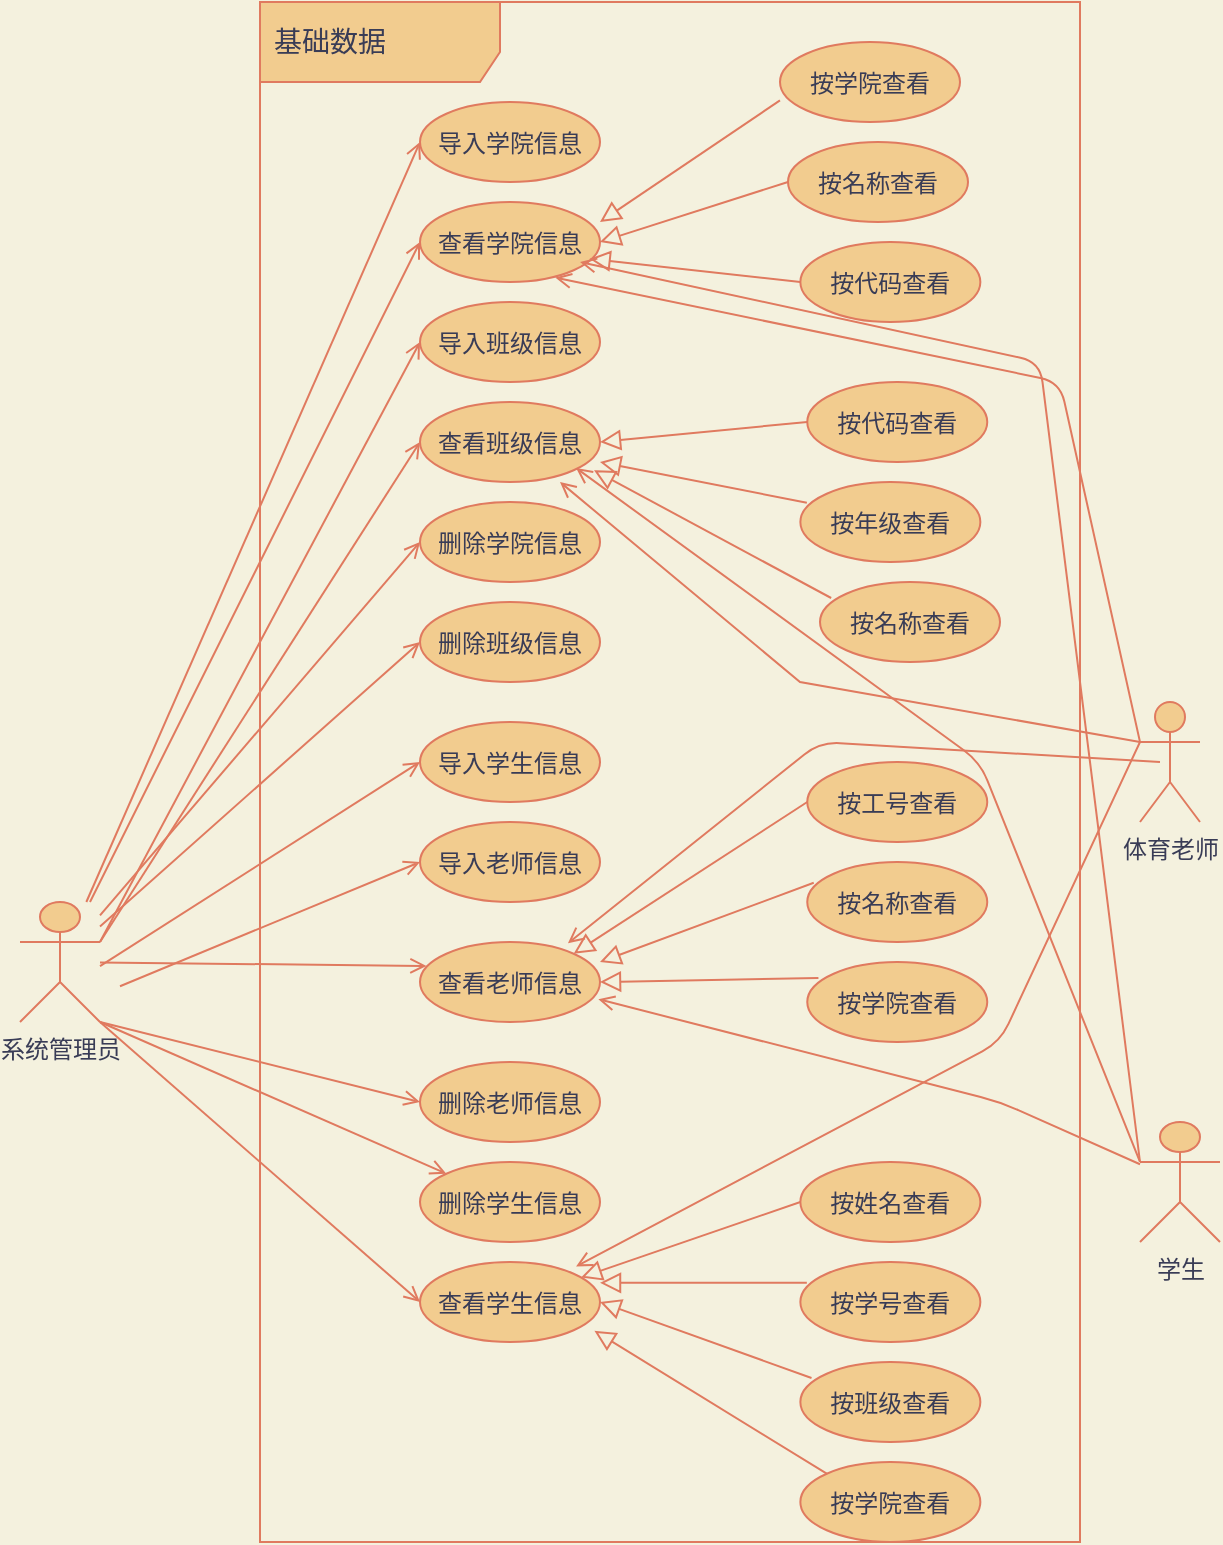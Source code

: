 <mxfile version="15.4.0" type="device"><diagram id="RRN_mitzonyfID3dqr2r" name="第 1 页"><mxGraphModel dx="1024" dy="592" grid="1" gridSize="10" guides="1" tooltips="1" connect="0" arrows="1" fold="1" page="1" pageScale="1" pageWidth="827" pageHeight="1169" background="#F4F1DE" math="0" shadow="0"><root><mxCell id="0"/><mxCell id="1" parent="0"/><mxCell id="ysnsdRKkmyNgRE77PdFc-1" value="系统管理员" style="shape=umlActor;verticalLabelPosition=bottom;verticalAlign=top;html=1;outlineConnect=0;fillColor=#F2CC8F;strokeColor=#E07A5F;fontColor=#393C56;" parent="1" vertex="1"><mxGeometry x="30" y="530" width="40" height="60" as="geometry"/></mxCell><mxCell id="ysnsdRKkmyNgRE77PdFc-15" value="导入学院信息" style="ellipse;fillColor=#F2CC8F;strokeColor=#E07A5F;fontColor=#393C56;" parent="1" vertex="1"><mxGeometry x="230" y="130" width="90" height="40" as="geometry"/></mxCell><mxCell id="ysnsdRKkmyNgRE77PdFc-17" value="查看学院信息" style="ellipse;fillColor=#F2CC8F;strokeColor=#E07A5F;fontColor=#393C56;" parent="1" vertex="1"><mxGeometry x="230" y="180" width="90" height="40" as="geometry"/></mxCell><mxCell id="ysnsdRKkmyNgRE77PdFc-18" value="导入班级信息" style="ellipse;fillColor=#F2CC8F;strokeColor=#E07A5F;fontColor=#393C56;" parent="1" vertex="1"><mxGeometry x="230" y="230" width="90" height="40" as="geometry"/></mxCell><mxCell id="ysnsdRKkmyNgRE77PdFc-19" value="" style="endArrow=open;startArrow=none;endFill=0;startFill=0;html=1;verticalAlign=bottom;labelBackgroundColor=none;strokeWidth=1;rounded=0;entryX=0;entryY=0.5;entryDx=0;entryDy=0;strokeColor=#E07A5F;fontColor=#393C56;" parent="1" source="ysnsdRKkmyNgRE77PdFc-1" target="ysnsdRKkmyNgRE77PdFc-15" edge="1"><mxGeometry width="160" relative="1" as="geometry"><mxPoint x="140" y="179" as="sourcePoint"/><mxPoint x="241.62" y="69.6" as="targetPoint"/></mxGeometry></mxCell><mxCell id="ysnsdRKkmyNgRE77PdFc-20" value="" style="endArrow=open;startArrow=none;endFill=0;startFill=0;html=1;verticalAlign=bottom;labelBackgroundColor=none;strokeWidth=1;rounded=0;entryX=0;entryY=0.5;entryDx=0;entryDy=0;strokeColor=#E07A5F;fontColor=#393C56;" parent="1" source="ysnsdRKkmyNgRE77PdFc-1" target="ysnsdRKkmyNgRE77PdFc-17" edge="1"><mxGeometry width="160" relative="1" as="geometry"><mxPoint x="140" y="189" as="sourcePoint"/><mxPoint x="251.62" y="79.6" as="targetPoint"/></mxGeometry></mxCell><mxCell id="ysnsdRKkmyNgRE77PdFc-21" value="" style="endArrow=open;startArrow=none;endFill=0;startFill=0;html=1;verticalAlign=bottom;labelBackgroundColor=none;strokeWidth=1;rounded=0;entryX=0;entryY=0.5;entryDx=0;entryDy=0;exitX=1;exitY=0.333;exitDx=0;exitDy=0;exitPerimeter=0;strokeColor=#E07A5F;fontColor=#393C56;" parent="1" source="ysnsdRKkmyNgRE77PdFc-1" target="ysnsdRKkmyNgRE77PdFc-18" edge="1"><mxGeometry width="160" relative="1" as="geometry"><mxPoint x="140" y="199" as="sourcePoint"/><mxPoint x="261.62" y="89.6" as="targetPoint"/></mxGeometry></mxCell><mxCell id="ysnsdRKkmyNgRE77PdFc-31" value="按学院查看" style="ellipse;fillColor=#F2CC8F;strokeColor=#E07A5F;fontColor=#393C56;" parent="1" vertex="1"><mxGeometry x="410" y="100" width="90" height="40" as="geometry"/></mxCell><mxCell id="ysnsdRKkmyNgRE77PdFc-32" value="" style="endArrow=block;startArrow=none;endFill=0;startFill=0;endSize=8;html=1;verticalAlign=bottom;labelBackgroundColor=none;rounded=0;entryX=1;entryY=0.25;entryDx=0;entryDy=0;exitX=0;exitY=0.73;exitDx=0;exitDy=0;exitPerimeter=0;entryPerimeter=0;strokeColor=#E07A5F;fontColor=#393C56;" parent="1" source="ysnsdRKkmyNgRE77PdFc-31" target="ysnsdRKkmyNgRE77PdFc-17" edge="1"><mxGeometry width="160" relative="1" as="geometry"><mxPoint x="410" y="170" as="sourcePoint"/><mxPoint x="500" y="210" as="targetPoint"/></mxGeometry></mxCell><mxCell id="ysnsdRKkmyNgRE77PdFc-33" value="按代码查看" style="ellipse;fillColor=#F2CC8F;strokeColor=#E07A5F;fontColor=#393C56;" parent="1" vertex="1"><mxGeometry x="420.18" y="200" width="90" height="40" as="geometry"/></mxCell><mxCell id="ysnsdRKkmyNgRE77PdFc-34" value="按名称查看" style="ellipse;fillColor=#F2CC8F;strokeColor=#E07A5F;fontColor=#393C56;" parent="1" vertex="1"><mxGeometry x="414" y="150" width="90" height="40" as="geometry"/></mxCell><mxCell id="ysnsdRKkmyNgRE77PdFc-35" value="" style="endArrow=block;startArrow=none;endFill=0;startFill=0;endSize=8;html=1;verticalAlign=bottom;labelBackgroundColor=none;rounded=0;entryX=1;entryY=0.5;entryDx=0;entryDy=0;exitX=0;exitY=0.5;exitDx=0;exitDy=0;strokeColor=#E07A5F;fontColor=#393C56;" parent="1" source="ysnsdRKkmyNgRE77PdFc-34" target="ysnsdRKkmyNgRE77PdFc-17" edge="1"><mxGeometry width="160" relative="1" as="geometry"><mxPoint x="420" y="159.2" as="sourcePoint"/><mxPoint x="330" y="210" as="targetPoint"/></mxGeometry></mxCell><mxCell id="ysnsdRKkmyNgRE77PdFc-36" value="" style="endArrow=block;startArrow=none;endFill=0;startFill=0;endSize=8;html=1;verticalAlign=bottom;labelBackgroundColor=none;rounded=0;exitX=0;exitY=0.5;exitDx=0;exitDy=0;entryX=0.942;entryY=0.71;entryDx=0;entryDy=0;entryPerimeter=0;strokeColor=#E07A5F;fontColor=#393C56;" parent="1" source="ysnsdRKkmyNgRE77PdFc-33" target="ysnsdRKkmyNgRE77PdFc-17" edge="1"><mxGeometry width="160" relative="1" as="geometry"><mxPoint x="430" y="169.2" as="sourcePoint"/><mxPoint x="320" y="200" as="targetPoint"/></mxGeometry></mxCell><mxCell id="ysnsdRKkmyNgRE77PdFc-37" value="查看班级信息" style="ellipse;fillColor=#F2CC8F;strokeColor=#E07A5F;fontColor=#393C56;" parent="1" vertex="1"><mxGeometry x="230" y="280" width="90" height="40" as="geometry"/></mxCell><mxCell id="ysnsdRKkmyNgRE77PdFc-38" value="按工号查看" style="ellipse;fillColor=#F2CC8F;strokeColor=#E07A5F;fontColor=#393C56;" parent="1" vertex="1"><mxGeometry x="423.63" y="460" width="90" height="40" as="geometry"/></mxCell><mxCell id="ysnsdRKkmyNgRE77PdFc-39" value="" style="endArrow=block;startArrow=none;endFill=0;startFill=0;endSize=8;html=1;verticalAlign=bottom;labelBackgroundColor=none;rounded=0;exitX=0;exitY=0.5;exitDx=0;exitDy=0;entryX=1;entryY=0;entryDx=0;entryDy=0;strokeColor=#E07A5F;fontColor=#393C56;" parent="1" source="ysnsdRKkmyNgRE77PdFc-38" target="ysnsdRKkmyNgRE77PdFc-71" edge="1"><mxGeometry width="160" relative="1" as="geometry"><mxPoint x="439.23" y="470" as="sourcePoint"/><mxPoint x="314.004" y="517.74" as="targetPoint"/></mxGeometry></mxCell><mxCell id="ysnsdRKkmyNgRE77PdFc-41" value="按名称查看" style="ellipse;fillColor=#F2CC8F;strokeColor=#E07A5F;fontColor=#393C56;" parent="1" vertex="1"><mxGeometry x="423.63" y="510" width="90" height="40" as="geometry"/></mxCell><mxCell id="ysnsdRKkmyNgRE77PdFc-42" value="" style="endArrow=block;startArrow=none;endFill=0;startFill=0;endSize=8;html=1;verticalAlign=bottom;labelBackgroundColor=none;rounded=0;exitX=0.036;exitY=0.26;exitDx=0;exitDy=0;exitPerimeter=0;entryX=1;entryY=0.25;entryDx=0;entryDy=0;entryPerimeter=0;strokeColor=#E07A5F;fontColor=#393C56;" parent="1" source="ysnsdRKkmyNgRE77PdFc-41" target="ysnsdRKkmyNgRE77PdFc-71" edge="1"><mxGeometry width="160" relative="1" as="geometry"><mxPoint x="449.23" y="459.2" as="sourcePoint"/><mxPoint x="323.45" y="520.4" as="targetPoint"/></mxGeometry></mxCell><mxCell id="ysnsdRKkmyNgRE77PdFc-53" value="按学院查看" style="ellipse;fillColor=#F2CC8F;strokeColor=#E07A5F;fontColor=#393C56;" parent="1" vertex="1"><mxGeometry x="423.63" y="560" width="90" height="40" as="geometry"/></mxCell><mxCell id="ysnsdRKkmyNgRE77PdFc-54" value="" style="endArrow=block;startArrow=none;endFill=0;startFill=0;endSize=8;html=1;verticalAlign=bottom;labelBackgroundColor=none;rounded=0;exitX=0.062;exitY=0.2;exitDx=0;exitDy=0;exitPerimeter=0;entryX=1;entryY=0.5;entryDx=0;entryDy=0;strokeColor=#E07A5F;fontColor=#393C56;" parent="1" source="ysnsdRKkmyNgRE77PdFc-53" target="ysnsdRKkmyNgRE77PdFc-71" edge="1"><mxGeometry width="160" relative="1" as="geometry"><mxPoint x="450.47" y="530.4" as="sourcePoint"/><mxPoint x="323.45" y="530" as="targetPoint"/></mxGeometry></mxCell><mxCell id="ysnsdRKkmyNgRE77PdFc-55" value="" style="endArrow=open;startArrow=none;endFill=0;startFill=0;html=1;verticalAlign=bottom;labelBackgroundColor=none;strokeWidth=1;rounded=0;entryX=0;entryY=0.5;entryDx=0;entryDy=0;exitX=1;exitY=0.333;exitDx=0;exitDy=0;exitPerimeter=0;strokeColor=#E07A5F;fontColor=#393C56;" parent="1" source="ysnsdRKkmyNgRE77PdFc-1" target="ysnsdRKkmyNgRE77PdFc-37" edge="1"><mxGeometry width="160" relative="1" as="geometry"><mxPoint x="140" y="210" as="sourcePoint"/><mxPoint x="240" y="260" as="targetPoint"/></mxGeometry></mxCell><mxCell id="ysnsdRKkmyNgRE77PdFc-56" value="删除学院信息" style="ellipse;fillColor=#F2CC8F;strokeColor=#E07A5F;fontColor=#393C56;" parent="1" vertex="1"><mxGeometry x="230" y="330" width="90" height="40" as="geometry"/></mxCell><mxCell id="ysnsdRKkmyNgRE77PdFc-57" value="删除班级信息" style="ellipse;fillColor=#F2CC8F;strokeColor=#E07A5F;fontColor=#393C56;" parent="1" vertex="1"><mxGeometry x="230" y="380" width="90" height="40" as="geometry"/></mxCell><mxCell id="ysnsdRKkmyNgRE77PdFc-59" value="" style="endArrow=open;startArrow=none;endFill=0;startFill=0;html=1;verticalAlign=bottom;labelBackgroundColor=none;strokeWidth=1;rounded=0;strokeColor=#E07A5F;fontColor=#393C56;" parent="1" source="ysnsdRKkmyNgRE77PdFc-1" edge="1"><mxGeometry width="160" relative="1" as="geometry"><mxPoint x="80" y="290" as="sourcePoint"/><mxPoint x="230" y="350" as="targetPoint"/></mxGeometry></mxCell><mxCell id="ysnsdRKkmyNgRE77PdFc-60" value="" style="endArrow=open;startArrow=none;endFill=0;startFill=0;html=1;verticalAlign=bottom;labelBackgroundColor=none;strokeWidth=1;rounded=0;entryX=0;entryY=0.5;entryDx=0;entryDy=0;strokeColor=#E07A5F;fontColor=#393C56;" parent="1" source="ysnsdRKkmyNgRE77PdFc-1" target="ysnsdRKkmyNgRE77PdFc-57" edge="1"><mxGeometry width="160" relative="1" as="geometry"><mxPoint x="90" y="300" as="sourcePoint"/><mxPoint x="250" y="320" as="targetPoint"/></mxGeometry></mxCell><mxCell id="ysnsdRKkmyNgRE77PdFc-61" value="导入学生信息" style="ellipse;fillColor=#F2CC8F;strokeColor=#E07A5F;fontColor=#393C56;" parent="1" vertex="1"><mxGeometry x="230" y="440" width="90" height="40" as="geometry"/></mxCell><mxCell id="ysnsdRKkmyNgRE77PdFc-62" value="导入老师信息" style="ellipse;fillColor=#F2CC8F;strokeColor=#E07A5F;fontColor=#393C56;" parent="1" vertex="1"><mxGeometry x="230" y="490" width="90" height="40" as="geometry"/></mxCell><mxCell id="ysnsdRKkmyNgRE77PdFc-63" value="按代码查看" style="ellipse;fillColor=#F2CC8F;strokeColor=#E07A5F;fontColor=#393C56;" parent="1" vertex="1"><mxGeometry x="423.63" y="270" width="90" height="40" as="geometry"/></mxCell><mxCell id="ysnsdRKkmyNgRE77PdFc-64" value="" style="endArrow=block;startArrow=none;endFill=0;startFill=0;endSize=8;html=1;verticalAlign=bottom;labelBackgroundColor=none;rounded=0;entryX=1;entryY=0.25;entryDx=0;entryDy=0;exitX=0;exitY=0.5;exitDx=0;exitDy=0;entryPerimeter=0;strokeColor=#E07A5F;fontColor=#393C56;" parent="1" source="ysnsdRKkmyNgRE77PdFc-63" edge="1"><mxGeometry width="160" relative="1" as="geometry"><mxPoint x="422.18" y="280" as="sourcePoint"/><mxPoint x="320" y="300" as="targetPoint"/></mxGeometry></mxCell><mxCell id="ysnsdRKkmyNgRE77PdFc-65" value="按年级查看" style="ellipse;fillColor=#F2CC8F;strokeColor=#E07A5F;fontColor=#393C56;" parent="1" vertex="1"><mxGeometry x="420.18" y="320" width="90" height="40" as="geometry"/></mxCell><mxCell id="ysnsdRKkmyNgRE77PdFc-66" value="" style="endArrow=block;startArrow=none;endFill=0;startFill=0;endSize=8;html=1;verticalAlign=bottom;labelBackgroundColor=none;rounded=0;exitX=0.036;exitY=0.26;exitDx=0;exitDy=0;exitPerimeter=0;entryX=1;entryY=0.5;entryDx=0;entryDy=0;strokeColor=#E07A5F;fontColor=#393C56;" parent="1" source="ysnsdRKkmyNgRE77PdFc-65" edge="1"><mxGeometry width="160" relative="1" as="geometry"><mxPoint x="432.18" y="269.2" as="sourcePoint"/><mxPoint x="320" y="310" as="targetPoint"/></mxGeometry></mxCell><mxCell id="ysnsdRKkmyNgRE77PdFc-67" value="按名称查看" style="ellipse;fillColor=#F2CC8F;strokeColor=#E07A5F;fontColor=#393C56;" parent="1" vertex="1"><mxGeometry x="430" y="370" width="90" height="40" as="geometry"/></mxCell><mxCell id="ysnsdRKkmyNgRE77PdFc-68" value="" style="endArrow=block;startArrow=none;endFill=0;startFill=0;endSize=8;html=1;verticalAlign=bottom;labelBackgroundColor=none;rounded=0;exitX=0.062;exitY=0.2;exitDx=0;exitDy=0;exitPerimeter=0;entryX=1;entryY=1;entryDx=0;entryDy=0;strokeColor=#E07A5F;fontColor=#393C56;" parent="1" source="ysnsdRKkmyNgRE77PdFc-67" edge="1"><mxGeometry width="160" relative="1" as="geometry"><mxPoint x="433.42" y="340.4" as="sourcePoint"/><mxPoint x="317.0" y="314.142" as="targetPoint"/></mxGeometry></mxCell><mxCell id="ysnsdRKkmyNgRE77PdFc-69" value="查看学生信息" style="ellipse;fillColor=#F2CC8F;strokeColor=#E07A5F;fontColor=#393C56;" parent="1" vertex="1"><mxGeometry x="230" y="710" width="90" height="40" as="geometry"/></mxCell><mxCell id="ysnsdRKkmyNgRE77PdFc-70" value="删除学生信息" style="ellipse;fillColor=#F2CC8F;strokeColor=#E07A5F;fontColor=#393C56;" parent="1" vertex="1"><mxGeometry x="230" y="660" width="90" height="40" as="geometry"/></mxCell><mxCell id="ysnsdRKkmyNgRE77PdFc-71" value="查看老师信息" style="ellipse;fillColor=#F2CC8F;strokeColor=#E07A5F;fontColor=#393C56;" parent="1" vertex="1"><mxGeometry x="230" y="550" width="90" height="40" as="geometry"/></mxCell><mxCell id="ysnsdRKkmyNgRE77PdFc-72" value="删除老师信息" style="ellipse;fillColor=#F2CC8F;strokeColor=#E07A5F;fontColor=#393C56;" parent="1" vertex="1"><mxGeometry x="230" y="610" width="90" height="40" as="geometry"/></mxCell><mxCell id="ysnsdRKkmyNgRE77PdFc-73" value="按姓名查看" style="ellipse;fillColor=#F2CC8F;strokeColor=#E07A5F;fontColor=#393C56;" parent="1" vertex="1"><mxGeometry x="420.18" y="660" width="90" height="40" as="geometry"/></mxCell><mxCell id="ysnsdRKkmyNgRE77PdFc-74" value="" style="endArrow=block;startArrow=none;endFill=0;startFill=0;endSize=8;html=1;verticalAlign=bottom;labelBackgroundColor=none;rounded=0;exitX=0;exitY=0.5;exitDx=0;exitDy=0;strokeColor=#E07A5F;fontColor=#393C56;" parent="1" source="ysnsdRKkmyNgRE77PdFc-73" edge="1"><mxGeometry width="160" relative="1" as="geometry"><mxPoint x="435.78" y="670" as="sourcePoint"/><mxPoint x="310.554" y="717.74" as="targetPoint"/></mxGeometry></mxCell><mxCell id="ysnsdRKkmyNgRE77PdFc-75" value="按学号查看" style="ellipse;fillColor=#F2CC8F;strokeColor=#E07A5F;fontColor=#393C56;" parent="1" vertex="1"><mxGeometry x="420.18" y="710" width="90" height="40" as="geometry"/></mxCell><mxCell id="ysnsdRKkmyNgRE77PdFc-76" value="" style="endArrow=block;startArrow=none;endFill=0;startFill=0;endSize=8;html=1;verticalAlign=bottom;labelBackgroundColor=none;rounded=0;exitX=0.036;exitY=0.26;exitDx=0;exitDy=0;exitPerimeter=0;entryX=1;entryY=0.26;entryDx=0;entryDy=0;entryPerimeter=0;strokeColor=#E07A5F;fontColor=#393C56;" parent="1" source="ysnsdRKkmyNgRE77PdFc-75" edge="1"><mxGeometry width="160" relative="1" as="geometry"><mxPoint x="445.78" y="659.2" as="sourcePoint"/><mxPoint x="320" y="720.4" as="targetPoint"/></mxGeometry></mxCell><mxCell id="ysnsdRKkmyNgRE77PdFc-77" value="按班级查看" style="ellipse;fillColor=#F2CC8F;strokeColor=#E07A5F;fontColor=#393C56;" parent="1" vertex="1"><mxGeometry x="420.18" y="760" width="90" height="40" as="geometry"/></mxCell><mxCell id="ysnsdRKkmyNgRE77PdFc-78" value="" style="endArrow=block;startArrow=none;endFill=0;startFill=0;endSize=8;html=1;verticalAlign=bottom;labelBackgroundColor=none;rounded=0;exitX=0.062;exitY=0.2;exitDx=0;exitDy=0;exitPerimeter=0;entryX=1;entryY=0.5;entryDx=0;entryDy=0;strokeColor=#E07A5F;fontColor=#393C56;" parent="1" source="ysnsdRKkmyNgRE77PdFc-77" edge="1"><mxGeometry width="160" relative="1" as="geometry"><mxPoint x="447.02" y="730.4" as="sourcePoint"/><mxPoint x="320" y="730" as="targetPoint"/></mxGeometry></mxCell><mxCell id="ysnsdRKkmyNgRE77PdFc-79" value="按学院查看" style="ellipse;fillColor=#F2CC8F;strokeColor=#E07A5F;fontColor=#393C56;" parent="1" vertex="1"><mxGeometry x="420.18" y="810" width="90" height="40" as="geometry"/></mxCell><mxCell id="ysnsdRKkmyNgRE77PdFc-80" value="" style="endArrow=block;startArrow=none;endFill=0;startFill=0;endSize=8;html=1;verticalAlign=bottom;labelBackgroundColor=none;rounded=0;exitX=0;exitY=0;exitDx=0;exitDy=0;entryX=0.969;entryY=0.86;entryDx=0;entryDy=0;entryPerimeter=0;strokeColor=#E07A5F;fontColor=#393C56;" parent="1" source="ysnsdRKkmyNgRE77PdFc-79" target="ysnsdRKkmyNgRE77PdFc-69" edge="1"><mxGeometry width="160" relative="1" as="geometry"><mxPoint x="435.76" y="778" as="sourcePoint"/><mxPoint x="330" y="740" as="targetPoint"/></mxGeometry></mxCell><mxCell id="ysnsdRKkmyNgRE77PdFc-81" value="" style="endArrow=open;startArrow=none;endFill=0;startFill=0;html=1;verticalAlign=bottom;labelBackgroundColor=none;strokeWidth=1;rounded=0;entryX=0;entryY=0.5;entryDx=0;entryDy=0;strokeColor=#E07A5F;fontColor=#393C56;" parent="1" target="ysnsdRKkmyNgRE77PdFc-61" edge="1"><mxGeometry width="160" relative="1" as="geometry"><mxPoint x="70" y="562.105" as="sourcePoint"/><mxPoint x="240" y="410" as="targetPoint"/></mxGeometry></mxCell><mxCell id="ysnsdRKkmyNgRE77PdFc-82" value="" style="endArrow=open;startArrow=none;endFill=0;startFill=0;html=1;verticalAlign=bottom;labelBackgroundColor=none;strokeWidth=1;rounded=0;entryX=0;entryY=0.5;entryDx=0;entryDy=0;strokeColor=#E07A5F;fontColor=#393C56;" parent="1" target="ysnsdRKkmyNgRE77PdFc-62" edge="1"><mxGeometry width="160" relative="1" as="geometry"><mxPoint x="80" y="572.105" as="sourcePoint"/><mxPoint x="250" y="420" as="targetPoint"/></mxGeometry></mxCell><mxCell id="ysnsdRKkmyNgRE77PdFc-83" value="" style="endArrow=open;startArrow=none;endFill=0;startFill=0;html=1;verticalAlign=bottom;labelBackgroundColor=none;strokeWidth=1;rounded=0;entryX=0;entryY=0;entryDx=0;entryDy=0;strokeColor=#E07A5F;fontColor=#393C56;" parent="1" target="ysnsdRKkmyNgRE77PdFc-70" edge="1"><mxGeometry width="160" relative="1" as="geometry"><mxPoint x="70" y="590" as="sourcePoint"/><mxPoint x="260" y="430" as="targetPoint"/></mxGeometry></mxCell><mxCell id="ysnsdRKkmyNgRE77PdFc-84" value="" style="endArrow=open;startArrow=none;endFill=0;startFill=0;html=1;verticalAlign=bottom;labelBackgroundColor=none;strokeWidth=1;rounded=0;entryX=0;entryY=0.5;entryDx=0;entryDy=0;strokeColor=#E07A5F;fontColor=#393C56;" parent="1" target="ysnsdRKkmyNgRE77PdFc-72" edge="1"><mxGeometry width="160" relative="1" as="geometry"><mxPoint x="70" y="590" as="sourcePoint"/><mxPoint x="270" y="440" as="targetPoint"/></mxGeometry></mxCell><mxCell id="ysnsdRKkmyNgRE77PdFc-85" value="" style="endArrow=open;startArrow=none;endFill=0;startFill=0;html=1;verticalAlign=bottom;labelBackgroundColor=none;strokeWidth=1;rounded=0;entryX=0.036;entryY=0.3;entryDx=0;entryDy=0;entryPerimeter=0;strokeColor=#E07A5F;fontColor=#393C56;" parent="1" source="ysnsdRKkmyNgRE77PdFc-1" target="ysnsdRKkmyNgRE77PdFc-71" edge="1"><mxGeometry width="160" relative="1" as="geometry"><mxPoint x="110" y="602.105" as="sourcePoint"/><mxPoint x="280" y="450" as="targetPoint"/></mxGeometry></mxCell><mxCell id="ysnsdRKkmyNgRE77PdFc-86" value="" style="endArrow=open;startArrow=none;endFill=0;startFill=0;html=1;verticalAlign=bottom;labelBackgroundColor=none;strokeWidth=1;rounded=0;entryX=0;entryY=0.5;entryDx=0;entryDy=0;exitX=1;exitY=1;exitDx=0;exitDy=0;exitPerimeter=0;strokeColor=#E07A5F;fontColor=#393C56;" parent="1" source="ysnsdRKkmyNgRE77PdFc-1" target="ysnsdRKkmyNgRE77PdFc-69" edge="1"><mxGeometry width="160" relative="1" as="geometry"><mxPoint x="120" y="612.105" as="sourcePoint"/><mxPoint x="290" y="460" as="targetPoint"/></mxGeometry></mxCell><mxCell id="ysnsdRKkmyNgRE77PdFc-91" value="" style="rounded=0;orthogonalLoop=1;jettySize=auto;html=1;elbow=vertical;labelBackgroundColor=#F4F1DE;strokeColor=#E07A5F;fontColor=#393C56;endArrow=open;endFill=0;" parent="1" edge="1"><mxGeometry relative="1" as="geometry"><mxPoint x="300" y="320" as="targetPoint"/><Array as="points"><mxPoint x="420" y="420"/></Array><mxPoint x="590" y="450" as="sourcePoint"/></mxGeometry></mxCell><mxCell id="ysnsdRKkmyNgRE77PdFc-88" value="体育老师" style="shape=umlActor;verticalLabelPosition=bottom;verticalAlign=top;html=1;outlineConnect=0;fillColor=#F2CC8F;strokeColor=#E07A5F;fontColor=#393C56;" parent="1" vertex="1"><mxGeometry x="590" y="430" width="30" height="60" as="geometry"/></mxCell><mxCell id="wkfVlskKjmxmr6ekh8Sl-1" value="&lt;font style=&quot;font-size: 14px&quot;&gt;基础数据&lt;/font&gt;" style="shape=umlFrame;whiteSpace=wrap;html=1;width=120;height=40;boundedLbl=1;verticalAlign=middle;align=left;spacingLeft=5;rounded=0;sketch=0;fontColor=#393C56;strokeColor=#E07A5F;fillColor=#F2CC8F;" parent="1" vertex="1"><mxGeometry x="150" y="80" width="410" height="770" as="geometry"/></mxCell><mxCell id="iMbJjmn_JUlNtRWj9s7O-1" value="学生" style="shape=umlActor;verticalLabelPosition=bottom;verticalAlign=top;html=1;outlineConnect=0;rounded=0;sketch=0;fontColor=#393C56;strokeColor=#E07A5F;fillColor=#F2CC8F;" parent="1" vertex="1"><mxGeometry x="590" y="640" width="40" height="60" as="geometry"/></mxCell><mxCell id="iMbJjmn_JUlNtRWj9s7O-7" value="" style="endArrow=open;html=1;rounded=1;sketch=0;fontColor=#393C56;strokeColor=#E07A5F;fillColor=#F2CC8F;entryX=0.751;entryY=0.945;entryDx=0;entryDy=0;entryPerimeter=0;endFill=0;" parent="1" target="ysnsdRKkmyNgRE77PdFc-17" edge="1"><mxGeometry width="50" height="50" relative="1" as="geometry"><mxPoint x="590" y="450" as="sourcePoint"/><mxPoint x="520" y="260" as="targetPoint"/><Array as="points"><mxPoint x="550" y="270"/></Array></mxGeometry></mxCell><mxCell id="iMbJjmn_JUlNtRWj9s7O-8" value="" style="endArrow=open;html=1;rounded=1;sketch=0;fontColor=#393C56;strokeColor=#E07A5F;fillColor=#F2CC8F;entryX=0.867;entryY=0.055;entryDx=0;entryDy=0;entryPerimeter=0;endFill=0;" parent="1" target="ysnsdRKkmyNgRE77PdFc-69" edge="1"><mxGeometry width="50" height="50" relative="1" as="geometry"><mxPoint x="590" y="450" as="sourcePoint"/><mxPoint x="500" y="640" as="targetPoint"/><Array as="points"><mxPoint x="520" y="600"/></Array></mxGeometry></mxCell><mxCell id="H2aai8I3HfPRPkiW7Wf1-1" value="" style="endArrow=open;html=1;rounded=1;sketch=0;fontColor=#393C56;strokeColor=#E07A5F;fillColor=#F2CC8F;entryX=0.991;entryY=0.715;entryDx=0;entryDy=0;entryPerimeter=0;endFill=0;" edge="1" parent="1" source="iMbJjmn_JUlNtRWj9s7O-1" target="ysnsdRKkmyNgRE77PdFc-71"><mxGeometry width="50" height="50" relative="1" as="geometry"><mxPoint x="600" y="470" as="sourcePoint"/><mxPoint x="318.03" y="722.2" as="targetPoint"/><Array as="points"><mxPoint x="520" y="630"/></Array></mxGeometry></mxCell><mxCell id="H2aai8I3HfPRPkiW7Wf1-2" value="" style="endArrow=open;html=1;rounded=1;sketch=0;fontColor=#393C56;strokeColor=#E07A5F;fillColor=#F2CC8F;endFill=0;exitX=0;exitY=0.333;exitDx=0;exitDy=0;exitPerimeter=0;entryX=0.867;entryY=0.825;entryDx=0;entryDy=0;entryPerimeter=0;" edge="1" parent="1" source="iMbJjmn_JUlNtRWj9s7O-1" target="ysnsdRKkmyNgRE77PdFc-37"><mxGeometry width="50" height="50" relative="1" as="geometry"><mxPoint x="600" y="671.111" as="sourcePoint"/><mxPoint x="540" y="430" as="targetPoint"/><Array as="points"><mxPoint x="510" y="460"/></Array></mxGeometry></mxCell><mxCell id="H2aai8I3HfPRPkiW7Wf1-3" value="" style="endArrow=open;html=1;rounded=1;sketch=0;fontColor=#393C56;strokeColor=#E07A5F;fillColor=#F2CC8F;endFill=0;entryX=0.889;entryY=0.75;entryDx=0;entryDy=0;entryPerimeter=0;" edge="1" parent="1" target="ysnsdRKkmyNgRE77PdFc-17"><mxGeometry width="50" height="50" relative="1" as="geometry"><mxPoint x="590" y="660" as="sourcePoint"/><mxPoint x="318.03" y="323" as="targetPoint"/><Array as="points"><mxPoint x="540" y="260"/></Array></mxGeometry></mxCell><mxCell id="H2aai8I3HfPRPkiW7Wf1-4" value="" style="endArrow=open;html=1;rounded=1;sketch=0;fontColor=#393C56;strokeColor=#E07A5F;fillColor=#F2CC8F;entryX=0.822;entryY=0.015;entryDx=0;entryDy=0;entryPerimeter=0;endFill=0;" edge="1" parent="1" target="ysnsdRKkmyNgRE77PdFc-71"><mxGeometry width="50" height="50" relative="1" as="geometry"><mxPoint x="600" y="460" as="sourcePoint"/><mxPoint x="307.59" y="227.8" as="targetPoint"/><Array as="points"><mxPoint x="430" y="450"/></Array></mxGeometry></mxCell></root></mxGraphModel></diagram></mxfile>